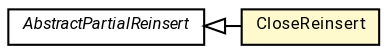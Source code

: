 #!/usr/local/bin/dot
#
# Class diagram 
# Generated by UMLGraph version R5_7_2-60-g0e99a6 (http://www.spinellis.gr/umlgraph/)
#

digraph G {
	graph [fontnames="svg"]
	edge [fontname="Roboto",fontsize=7,labelfontname="Roboto",labelfontsize=7,color="black"];
	node [fontname="Roboto",fontcolor="black",fontsize=8,shape=plaintext,margin=0,width=0,height=0];
	nodesep=0.15;
	ranksep=0.25;
	rankdir=LR;
	// de.lmu.ifi.dbs.elki.index.tree.spatial.rstarvariants.strategies.reinsert.AbstractPartialReinsert
	c2556549 [label=<<table title="de.lmu.ifi.dbs.elki.index.tree.spatial.rstarvariants.strategies.reinsert.AbstractPartialReinsert" border="0" cellborder="1" cellspacing="0" cellpadding="2" href="AbstractPartialReinsert.html" target="_parent">
		<tr><td><table border="0" cellspacing="0" cellpadding="1">
		<tr><td align="center" balign="center"> <font face="Roboto"><i>AbstractPartialReinsert</i></font> </td></tr>
		</table></td></tr>
		</table>>, URL="AbstractPartialReinsert.html"];
	// de.lmu.ifi.dbs.elki.index.tree.spatial.rstarvariants.strategies.reinsert.CloseReinsert
	c2556554 [label=<<table title="de.lmu.ifi.dbs.elki.index.tree.spatial.rstarvariants.strategies.reinsert.CloseReinsert" border="0" cellborder="1" cellspacing="0" cellpadding="2" bgcolor="lemonChiffon" href="CloseReinsert.html" target="_parent">
		<tr><td><table border="0" cellspacing="0" cellpadding="1">
		<tr><td align="center" balign="center"> <font face="Roboto">CloseReinsert</font> </td></tr>
		</table></td></tr>
		</table>>, URL="CloseReinsert.html"];
	// de.lmu.ifi.dbs.elki.index.tree.spatial.rstarvariants.strategies.reinsert.CloseReinsert extends de.lmu.ifi.dbs.elki.index.tree.spatial.rstarvariants.strategies.reinsert.AbstractPartialReinsert
	c2556549 -> c2556554 [arrowtail=empty,dir=back,weight=10];
}

